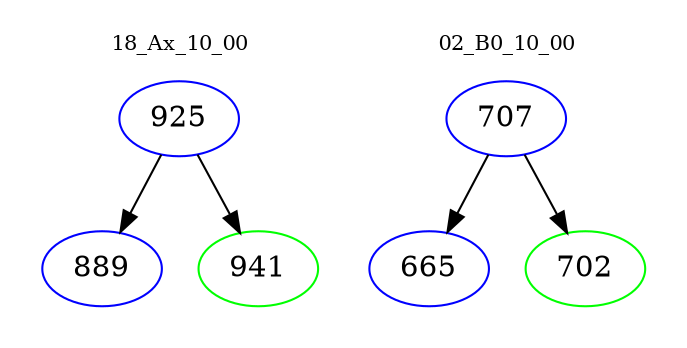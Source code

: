 digraph{
subgraph cluster_0 {
color = white
label = "18_Ax_10_00";
fontsize=10;
T0_925 [label="925", color="blue"]
T0_925 -> T0_889 [color="black"]
T0_889 [label="889", color="blue"]
T0_925 -> T0_941 [color="black"]
T0_941 [label="941", color="green"]
}
subgraph cluster_1 {
color = white
label = "02_B0_10_00";
fontsize=10;
T1_707 [label="707", color="blue"]
T1_707 -> T1_665 [color="black"]
T1_665 [label="665", color="blue"]
T1_707 -> T1_702 [color="black"]
T1_702 [label="702", color="green"]
}
}
